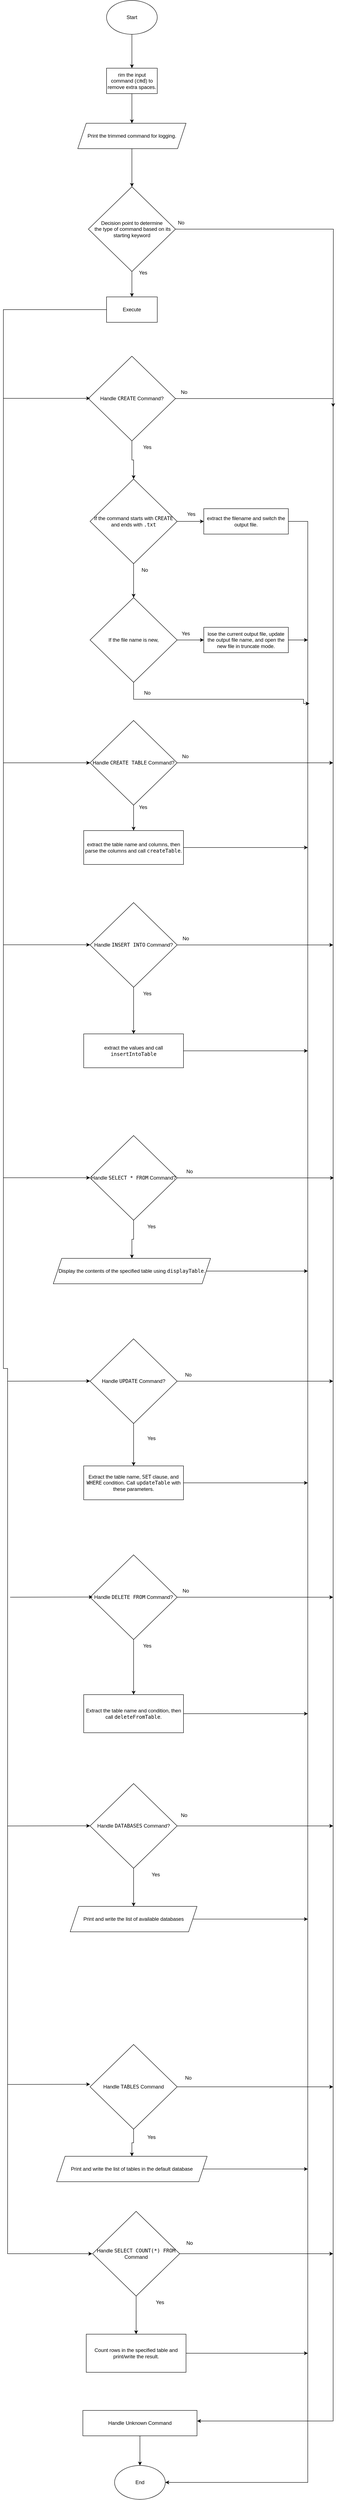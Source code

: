 <mxfile version="26.0.8">
  <diagram name="Page-1" id="RkYJRuTOCLDHpEf45YF-">
    <mxGraphModel grid="1" page="1" gridSize="10" guides="1" tooltips="1" connect="1" arrows="1" fold="1" pageScale="1" pageWidth="827" pageHeight="1169" math="0" shadow="0">
      <root>
        <mxCell id="0" />
        <mxCell id="1" parent="0" />
        <mxCell id="dFNncymitzB5W2HQrr7a-54" value="" style="edgeStyle=orthogonalEdgeStyle;rounded=0;orthogonalLoop=1;jettySize=auto;html=1;" edge="1" parent="1" source="dFNncymitzB5W2HQrr7a-1" target="dFNncymitzB5W2HQrr7a-2">
          <mxGeometry relative="1" as="geometry" />
        </mxCell>
        <mxCell id="dFNncymitzB5W2HQrr7a-1" value="Start" style="ellipse;whiteSpace=wrap;html=1;" vertex="1" parent="1">
          <mxGeometry x="354" y="70" width="120" height="80" as="geometry" />
        </mxCell>
        <mxCell id="dFNncymitzB5W2HQrr7a-55" value="" style="edgeStyle=orthogonalEdgeStyle;rounded=0;orthogonalLoop=1;jettySize=auto;html=1;" edge="1" parent="1" source="dFNncymitzB5W2HQrr7a-2" target="dFNncymitzB5W2HQrr7a-3">
          <mxGeometry relative="1" as="geometry" />
        </mxCell>
        <mxCell id="dFNncymitzB5W2HQrr7a-2" value="rim the input command (&lt;code&gt;cmd&lt;/code&gt;) to remove extra spaces." style="rounded=0;whiteSpace=wrap;html=1;" vertex="1" parent="1">
          <mxGeometry x="354" y="230" width="120" height="60" as="geometry" />
        </mxCell>
        <mxCell id="dFNncymitzB5W2HQrr7a-56" value="" style="edgeStyle=orthogonalEdgeStyle;rounded=0;orthogonalLoop=1;jettySize=auto;html=1;" edge="1" parent="1" source="dFNncymitzB5W2HQrr7a-3" target="dFNncymitzB5W2HQrr7a-4">
          <mxGeometry relative="1" as="geometry" />
        </mxCell>
        <mxCell id="dFNncymitzB5W2HQrr7a-3" value="Print the trimmed command for logging." style="shape=parallelogram;perimeter=parallelogramPerimeter;whiteSpace=wrap;html=1;fixedSize=1;" vertex="1" parent="1">
          <mxGeometry x="286" y="360" width="256" height="60" as="geometry" />
        </mxCell>
        <mxCell id="dFNncymitzB5W2HQrr7a-57" value="" style="edgeStyle=orthogonalEdgeStyle;rounded=0;orthogonalLoop=1;jettySize=auto;html=1;" edge="1" parent="1" source="dFNncymitzB5W2HQrr7a-4" target="dFNncymitzB5W2HQrr7a-5">
          <mxGeometry relative="1" as="geometry" />
        </mxCell>
        <mxCell id="dFNncymitzB5W2HQrr7a-90" style="edgeStyle=orthogonalEdgeStyle;rounded=0;orthogonalLoop=1;jettySize=auto;html=1;" edge="1" parent="1" source="dFNncymitzB5W2HQrr7a-4">
          <mxGeometry relative="1" as="geometry">
            <mxPoint x="890" y="1030" as="targetPoint" />
          </mxGeometry>
        </mxCell>
        <mxCell id="dFNncymitzB5W2HQrr7a-4" value="Decision point to determine&lt;div&gt;&amp;nbsp;the type of command based on its starting keyword&lt;/div&gt;" style="rhombus;whiteSpace=wrap;html=1;" vertex="1" parent="1">
          <mxGeometry x="311" y="510" width="206" height="200" as="geometry" />
        </mxCell>
        <mxCell id="dFNncymitzB5W2HQrr7a-59" value="" style="edgeStyle=orthogonalEdgeStyle;rounded=0;orthogonalLoop=1;jettySize=auto;html=1;exitX=0;exitY=0.5;exitDx=0;exitDy=0;" edge="1" parent="1" source="dFNncymitzB5W2HQrr7a-5">
          <mxGeometry relative="1" as="geometry">
            <mxPoint x="376.003" y="840" as="sourcePoint" />
            <mxPoint x="320" y="5390" as="targetPoint" />
            <Array as="points">
              <mxPoint x="110" y="800" />
              <mxPoint x="110" y="3300" />
              <mxPoint x="120" y="3300" />
              <mxPoint x="120" y="5390" />
            </Array>
          </mxGeometry>
        </mxCell>
        <mxCell id="dFNncymitzB5W2HQrr7a-5" value="Execute" style="rounded=0;whiteSpace=wrap;html=1;" vertex="1" parent="1">
          <mxGeometry x="354" y="770" width="120" height="60" as="geometry" />
        </mxCell>
        <mxCell id="dFNncymitzB5W2HQrr7a-40" value="" style="edgeStyle=orthogonalEdgeStyle;rounded=0;orthogonalLoop=1;jettySize=auto;html=1;" edge="1" parent="1" source="dFNncymitzB5W2HQrr7a-7" target="dFNncymitzB5W2HQrr7a-29">
          <mxGeometry relative="1" as="geometry" />
        </mxCell>
        <mxCell id="dFNncymitzB5W2HQrr7a-69" style="edgeStyle=orthogonalEdgeStyle;rounded=0;orthogonalLoop=1;jettySize=auto;html=1;exitX=1;exitY=0.5;exitDx=0;exitDy=0;entryX=1.001;entryY=0.417;entryDx=0;entryDy=0;entryPerimeter=0;" edge="1" parent="1" source="dFNncymitzB5W2HQrr7a-7" target="dFNncymitzB5W2HQrr7a-48">
          <mxGeometry relative="1" as="geometry">
            <Array as="points">
              <mxPoint x="890" y="1010" />
              <mxPoint x="890" y="5785" />
            </Array>
          </mxGeometry>
        </mxCell>
        <mxCell id="dFNncymitzB5W2HQrr7a-7" value="Handle &lt;code&gt;CREATE&lt;/code&gt; Command?" style="rhombus;whiteSpace=wrap;html=1;" vertex="1" parent="1">
          <mxGeometry x="311" y="910" width="206" height="200" as="geometry" />
        </mxCell>
        <mxCell id="dFNncymitzB5W2HQrr7a-13" value="" style="edgeStyle=orthogonalEdgeStyle;rounded=0;orthogonalLoop=1;jettySize=auto;html=1;" edge="1" parent="1" source="dFNncymitzB5W2HQrr7a-9" target="dFNncymitzB5W2HQrr7a-10">
          <mxGeometry relative="1" as="geometry" />
        </mxCell>
        <mxCell id="dFNncymitzB5W2HQrr7a-70" style="edgeStyle=orthogonalEdgeStyle;rounded=0;orthogonalLoop=1;jettySize=auto;html=1;" edge="1" parent="1" source="dFNncymitzB5W2HQrr7a-9">
          <mxGeometry relative="1" as="geometry">
            <mxPoint x="890" y="1870" as="targetPoint" />
          </mxGeometry>
        </mxCell>
        <mxCell id="dFNncymitzB5W2HQrr7a-9" value="Handle &lt;code&gt;CREATE TABLE&lt;/code&gt; Command?" style="rhombus;whiteSpace=wrap;html=1;" vertex="1" parent="1">
          <mxGeometry x="315" y="1770" width="206" height="200" as="geometry" />
        </mxCell>
        <mxCell id="dFNncymitzB5W2HQrr7a-82" style="edgeStyle=orthogonalEdgeStyle;rounded=0;orthogonalLoop=1;jettySize=auto;html=1;" edge="1" parent="1" source="dFNncymitzB5W2HQrr7a-10">
          <mxGeometry relative="1" as="geometry">
            <mxPoint x="830.0" y="2070" as="targetPoint" />
          </mxGeometry>
        </mxCell>
        <mxCell id="dFNncymitzB5W2HQrr7a-10" value="extract the table name and columns, then parse the columns and call &lt;code&gt;createTable&lt;/code&gt;." style="rounded=0;whiteSpace=wrap;html=1;" vertex="1" parent="1">
          <mxGeometry x="300" y="2030" width="236" height="80" as="geometry" />
        </mxCell>
        <mxCell id="dFNncymitzB5W2HQrr7a-42" value="" style="edgeStyle=orthogonalEdgeStyle;rounded=0;orthogonalLoop=1;jettySize=auto;html=1;" edge="1" parent="1" source="dFNncymitzB5W2HQrr7a-11" target="dFNncymitzB5W2HQrr7a-12">
          <mxGeometry relative="1" as="geometry" />
        </mxCell>
        <mxCell id="dFNncymitzB5W2HQrr7a-71" style="edgeStyle=orthogonalEdgeStyle;rounded=0;orthogonalLoop=1;jettySize=auto;html=1;" edge="1" parent="1" source="dFNncymitzB5W2HQrr7a-11">
          <mxGeometry relative="1" as="geometry">
            <mxPoint x="890" y="2300.0" as="targetPoint" />
          </mxGeometry>
        </mxCell>
        <mxCell id="dFNncymitzB5W2HQrr7a-11" value="Handle &lt;code&gt;INSERT INTO&lt;/code&gt; Command?" style="rhombus;whiteSpace=wrap;html=1;" vertex="1" parent="1">
          <mxGeometry x="315" y="2200" width="206" height="200" as="geometry" />
        </mxCell>
        <mxCell id="dFNncymitzB5W2HQrr7a-83" style="edgeStyle=orthogonalEdgeStyle;rounded=0;orthogonalLoop=1;jettySize=auto;html=1;" edge="1" parent="1" source="dFNncymitzB5W2HQrr7a-12">
          <mxGeometry relative="1" as="geometry">
            <mxPoint x="830.0" y="2550" as="targetPoint" />
          </mxGeometry>
        </mxCell>
        <mxCell id="dFNncymitzB5W2HQrr7a-12" value="extract the values and call &lt;code&gt;insertIntoTable&lt;/code&gt;" style="rounded=0;whiteSpace=wrap;html=1;" vertex="1" parent="1">
          <mxGeometry x="300" y="2510" width="236" height="80" as="geometry" />
        </mxCell>
        <mxCell id="dFNncymitzB5W2HQrr7a-72" value="" style="edgeStyle=orthogonalEdgeStyle;rounded=0;orthogonalLoop=1;jettySize=auto;html=1;" edge="1" parent="1" source="dFNncymitzB5W2HQrr7a-17" target="dFNncymitzB5W2HQrr7a-46">
          <mxGeometry relative="1" as="geometry" />
        </mxCell>
        <mxCell id="dFNncymitzB5W2HQrr7a-73" style="edgeStyle=orthogonalEdgeStyle;rounded=0;orthogonalLoop=1;jettySize=auto;html=1;" edge="1" parent="1" source="dFNncymitzB5W2HQrr7a-17">
          <mxGeometry relative="1" as="geometry">
            <mxPoint x="891.667" y="2850" as="targetPoint" />
          </mxGeometry>
        </mxCell>
        <mxCell id="dFNncymitzB5W2HQrr7a-17" value="&lt;div&gt;Handle &lt;code&gt;SELECT * FROM&lt;/code&gt; Command?&lt;/div&gt;" style="rhombus;whiteSpace=wrap;html=1;" vertex="1" parent="1">
          <mxGeometry x="315" y="2750" width="206" height="200" as="geometry" />
        </mxCell>
        <mxCell id="dFNncymitzB5W2HQrr7a-43" value="" style="edgeStyle=orthogonalEdgeStyle;rounded=0;orthogonalLoop=1;jettySize=auto;html=1;" edge="1" parent="1" source="dFNncymitzB5W2HQrr7a-19" target="dFNncymitzB5W2HQrr7a-20">
          <mxGeometry relative="1" as="geometry" />
        </mxCell>
        <mxCell id="dFNncymitzB5W2HQrr7a-74" style="edgeStyle=orthogonalEdgeStyle;rounded=0;orthogonalLoop=1;jettySize=auto;html=1;" edge="1" parent="1" source="dFNncymitzB5W2HQrr7a-19">
          <mxGeometry relative="1" as="geometry">
            <mxPoint x="890" y="3330" as="targetPoint" />
          </mxGeometry>
        </mxCell>
        <mxCell id="dFNncymitzB5W2HQrr7a-19" value="Handle &lt;code&gt;UPDATE&lt;/code&gt; Command?" style="rhombus;whiteSpace=wrap;html=1;" vertex="1" parent="1">
          <mxGeometry x="315" y="3230" width="206" height="200" as="geometry" />
        </mxCell>
        <mxCell id="dFNncymitzB5W2HQrr7a-85" style="edgeStyle=orthogonalEdgeStyle;rounded=0;orthogonalLoop=1;jettySize=auto;html=1;" edge="1" parent="1" source="dFNncymitzB5W2HQrr7a-20">
          <mxGeometry relative="1" as="geometry">
            <mxPoint x="830.0" y="3570.0" as="targetPoint" />
          </mxGeometry>
        </mxCell>
        <mxCell id="dFNncymitzB5W2HQrr7a-20" value="Extract the table name, &lt;code&gt;SET&lt;/code&gt; clause, and &lt;code&gt;WHERE&lt;/code&gt; condition. Call &lt;code&gt;updateTable&lt;/code&gt; with these parameters." style="rounded=0;whiteSpace=wrap;html=1;" vertex="1" parent="1">
          <mxGeometry x="300" y="3530" width="236" height="80" as="geometry" />
        </mxCell>
        <mxCell id="dFNncymitzB5W2HQrr7a-44" style="edgeStyle=orthogonalEdgeStyle;rounded=0;orthogonalLoop=1;jettySize=auto;html=1;entryX=0.5;entryY=0;entryDx=0;entryDy=0;" edge="1" parent="1" source="dFNncymitzB5W2HQrr7a-21" target="dFNncymitzB5W2HQrr7a-22">
          <mxGeometry relative="1" as="geometry" />
        </mxCell>
        <mxCell id="dFNncymitzB5W2HQrr7a-75" style="edgeStyle=orthogonalEdgeStyle;rounded=0;orthogonalLoop=1;jettySize=auto;html=1;" edge="1" parent="1" source="dFNncymitzB5W2HQrr7a-21">
          <mxGeometry relative="1" as="geometry">
            <mxPoint x="890" y="3840" as="targetPoint" />
          </mxGeometry>
        </mxCell>
        <mxCell id="dFNncymitzB5W2HQrr7a-21" value="Handle &lt;code&gt;DELETE FROM&lt;/code&gt; Command?" style="rhombus;whiteSpace=wrap;html=1;" vertex="1" parent="1">
          <mxGeometry x="315" y="3740" width="206" height="200" as="geometry" />
        </mxCell>
        <mxCell id="dFNncymitzB5W2HQrr7a-86" style="edgeStyle=orthogonalEdgeStyle;rounded=0;orthogonalLoop=1;jettySize=auto;html=1;" edge="1" parent="1" source="dFNncymitzB5W2HQrr7a-22">
          <mxGeometry relative="1" as="geometry">
            <mxPoint x="830.0" y="4115" as="targetPoint" />
          </mxGeometry>
        </mxCell>
        <mxCell id="dFNncymitzB5W2HQrr7a-22" value="Extract the table name and condition, then call &lt;code&gt;deleteFromTable&lt;/code&gt;." style="rounded=0;whiteSpace=wrap;html=1;" vertex="1" parent="1">
          <mxGeometry x="300" y="4070" width="236" height="90" as="geometry" />
        </mxCell>
        <mxCell id="dFNncymitzB5W2HQrr7a-49" value="" style="edgeStyle=orthogonalEdgeStyle;rounded=0;orthogonalLoop=1;jettySize=auto;html=1;" edge="1" parent="1" source="dFNncymitzB5W2HQrr7a-23" target="dFNncymitzB5W2HQrr7a-45">
          <mxGeometry relative="1" as="geometry" />
        </mxCell>
        <mxCell id="dFNncymitzB5W2HQrr7a-76" style="edgeStyle=orthogonalEdgeStyle;rounded=0;orthogonalLoop=1;jettySize=auto;html=1;" edge="1" parent="1" source="dFNncymitzB5W2HQrr7a-23">
          <mxGeometry relative="1" as="geometry">
            <mxPoint x="890" y="4380" as="targetPoint" />
          </mxGeometry>
        </mxCell>
        <mxCell id="dFNncymitzB5W2HQrr7a-23" value="Handle &lt;code&gt;DATABASES&lt;/code&gt; Command?" style="rhombus;whiteSpace=wrap;html=1;" vertex="1" parent="1">
          <mxGeometry x="315" y="4280" width="206" height="200" as="geometry" />
        </mxCell>
        <mxCell id="dFNncymitzB5W2HQrr7a-50" value="" style="edgeStyle=orthogonalEdgeStyle;rounded=0;orthogonalLoop=1;jettySize=auto;html=1;" edge="1" parent="1" source="dFNncymitzB5W2HQrr7a-25" target="dFNncymitzB5W2HQrr7a-47">
          <mxGeometry relative="1" as="geometry" />
        </mxCell>
        <mxCell id="dFNncymitzB5W2HQrr7a-77" style="edgeStyle=orthogonalEdgeStyle;rounded=0;orthogonalLoop=1;jettySize=auto;html=1;" edge="1" parent="1" source="dFNncymitzB5W2HQrr7a-25">
          <mxGeometry relative="1" as="geometry">
            <mxPoint x="890" y="4996" as="targetPoint" />
          </mxGeometry>
        </mxCell>
        <mxCell id="dFNncymitzB5W2HQrr7a-25" value="Handle &lt;code&gt;TABLES&lt;/code&gt; Command" style="rhombus;whiteSpace=wrap;html=1;" vertex="1" parent="1">
          <mxGeometry x="315" y="4896" width="206" height="200" as="geometry" />
        </mxCell>
        <mxCell id="dFNncymitzB5W2HQrr7a-51" value="" style="edgeStyle=orthogonalEdgeStyle;rounded=0;orthogonalLoop=1;jettySize=auto;html=1;" edge="1" parent="1" source="dFNncymitzB5W2HQrr7a-27" target="dFNncymitzB5W2HQrr7a-28">
          <mxGeometry relative="1" as="geometry" />
        </mxCell>
        <mxCell id="dFNncymitzB5W2HQrr7a-78" style="edgeStyle=orthogonalEdgeStyle;rounded=0;orthogonalLoop=1;jettySize=auto;html=1;" edge="1" parent="1" source="dFNncymitzB5W2HQrr7a-27">
          <mxGeometry relative="1" as="geometry">
            <mxPoint x="890" y="5390" as="targetPoint" />
          </mxGeometry>
        </mxCell>
        <mxCell id="dFNncymitzB5W2HQrr7a-27" value="Handle &lt;code&gt;SELECT COUNT(*) FROM&lt;/code&gt; Command" style="rhombus;whiteSpace=wrap;html=1;" vertex="1" parent="1">
          <mxGeometry x="321" y="5290" width="206" height="200" as="geometry" />
        </mxCell>
        <mxCell id="dFNncymitzB5W2HQrr7a-89" style="edgeStyle=orthogonalEdgeStyle;rounded=0;orthogonalLoop=1;jettySize=auto;html=1;" edge="1" parent="1" source="dFNncymitzB5W2HQrr7a-28">
          <mxGeometry relative="1" as="geometry">
            <mxPoint x="830.0" y="5625" as="targetPoint" />
          </mxGeometry>
        </mxCell>
        <mxCell id="dFNncymitzB5W2HQrr7a-28" value="Count rows in the specified table and print/write the result." style="rounded=0;whiteSpace=wrap;html=1;" vertex="1" parent="1">
          <mxGeometry x="306" y="5580" width="236" height="90" as="geometry" />
        </mxCell>
        <mxCell id="dFNncymitzB5W2HQrr7a-33" value="" style="edgeStyle=orthogonalEdgeStyle;rounded=0;orthogonalLoop=1;jettySize=auto;html=1;" edge="1" parent="1" source="dFNncymitzB5W2HQrr7a-29" target="dFNncymitzB5W2HQrr7a-30">
          <mxGeometry relative="1" as="geometry" />
        </mxCell>
        <mxCell id="dFNncymitzB5W2HQrr7a-37" value="" style="edgeStyle=orthogonalEdgeStyle;rounded=0;orthogonalLoop=1;jettySize=auto;html=1;" edge="1" parent="1" source="dFNncymitzB5W2HQrr7a-29" target="dFNncymitzB5W2HQrr7a-31">
          <mxGeometry relative="1" as="geometry" />
        </mxCell>
        <mxCell id="dFNncymitzB5W2HQrr7a-29" value="If the command starts with &lt;code&gt;CREATE&lt;/code&gt; and ends with &lt;code&gt;.txt&lt;/code&gt;" style="rhombus;whiteSpace=wrap;html=1;" vertex="1" parent="1">
          <mxGeometry x="315" y="1200" width="206" height="200" as="geometry" />
        </mxCell>
        <mxCell id="dFNncymitzB5W2HQrr7a-80" style="edgeStyle=orthogonalEdgeStyle;rounded=0;orthogonalLoop=1;jettySize=auto;html=1;entryX=1;entryY=0.5;entryDx=0;entryDy=0;" edge="1" parent="1" source="dFNncymitzB5W2HQrr7a-30" target="dFNncymitzB5W2HQrr7a-79">
          <mxGeometry relative="1" as="geometry">
            <Array as="points">
              <mxPoint x="830" y="1300" />
              <mxPoint x="830" y="5930" />
            </Array>
          </mxGeometry>
        </mxCell>
        <mxCell id="dFNncymitzB5W2HQrr7a-30" value="extract the filename and switch the output file." style="rounded=0;whiteSpace=wrap;html=1;" vertex="1" parent="1">
          <mxGeometry x="584" y="1270" width="200" height="60" as="geometry" />
        </mxCell>
        <mxCell id="dFNncymitzB5W2HQrr7a-34" value="" style="edgeStyle=orthogonalEdgeStyle;rounded=0;orthogonalLoop=1;jettySize=auto;html=1;" edge="1" parent="1" source="dFNncymitzB5W2HQrr7a-31" target="dFNncymitzB5W2HQrr7a-32">
          <mxGeometry relative="1" as="geometry" />
        </mxCell>
        <mxCell id="dFNncymitzB5W2HQrr7a-105" style="edgeStyle=orthogonalEdgeStyle;rounded=0;orthogonalLoop=1;jettySize=auto;html=1;" edge="1" parent="1" source="dFNncymitzB5W2HQrr7a-31">
          <mxGeometry relative="1" as="geometry">
            <mxPoint x="834" y="1730" as="targetPoint" />
            <Array as="points">
              <mxPoint x="418" y="1720" />
              <mxPoint x="820" y="1720" />
              <mxPoint x="820" y="1730" />
            </Array>
          </mxGeometry>
        </mxCell>
        <mxCell id="dFNncymitzB5W2HQrr7a-31" value="If the file name is new," style="rhombus;whiteSpace=wrap;html=1;" vertex="1" parent="1">
          <mxGeometry x="315" y="1480" width="206" height="200" as="geometry" />
        </mxCell>
        <mxCell id="dFNncymitzB5W2HQrr7a-81" style="edgeStyle=orthogonalEdgeStyle;rounded=0;orthogonalLoop=1;jettySize=auto;html=1;" edge="1" parent="1" source="dFNncymitzB5W2HQrr7a-32">
          <mxGeometry relative="1" as="geometry">
            <mxPoint x="830" y="1580" as="targetPoint" />
          </mxGeometry>
        </mxCell>
        <mxCell id="dFNncymitzB5W2HQrr7a-32" value="lose the current output file, update the output file name, and open the new file in truncate mode." style="rounded=0;whiteSpace=wrap;html=1;" vertex="1" parent="1">
          <mxGeometry x="584" y="1550" width="200" height="60" as="geometry" />
        </mxCell>
        <mxCell id="dFNncymitzB5W2HQrr7a-35" value="Yes" style="text;html=1;align=center;verticalAlign=middle;resizable=0;points=[];autosize=1;strokeColor=none;fillColor=none;" vertex="1" parent="1">
          <mxGeometry x="534" y="1268" width="40" height="30" as="geometry" />
        </mxCell>
        <mxCell id="dFNncymitzB5W2HQrr7a-36" value="Yes" style="text;html=1;align=center;verticalAlign=middle;resizable=0;points=[];autosize=1;strokeColor=none;fillColor=none;" vertex="1" parent="1">
          <mxGeometry x="521" y="1550" width="40" height="30" as="geometry" />
        </mxCell>
        <mxCell id="dFNncymitzB5W2HQrr7a-38" value="No" style="text;html=1;align=center;verticalAlign=middle;resizable=0;points=[];autosize=1;strokeColor=none;fillColor=none;" vertex="1" parent="1">
          <mxGeometry x="424" y="1400" width="40" height="30" as="geometry" />
        </mxCell>
        <mxCell id="dFNncymitzB5W2HQrr7a-87" style="edgeStyle=orthogonalEdgeStyle;rounded=0;orthogonalLoop=1;jettySize=auto;html=1;" edge="1" parent="1" source="dFNncymitzB5W2HQrr7a-45">
          <mxGeometry relative="1" as="geometry">
            <mxPoint x="830.0" y="4600" as="targetPoint" />
          </mxGeometry>
        </mxCell>
        <mxCell id="dFNncymitzB5W2HQrr7a-45" value="Print and write the list of available databases" style="shape=parallelogram;perimeter=parallelogramPerimeter;whiteSpace=wrap;html=1;fixedSize=1;" vertex="1" parent="1">
          <mxGeometry x="268" y="4570" width="300" height="60" as="geometry" />
        </mxCell>
        <mxCell id="dFNncymitzB5W2HQrr7a-84" style="edgeStyle=orthogonalEdgeStyle;rounded=0;orthogonalLoop=1;jettySize=auto;html=1;" edge="1" parent="1" source="dFNncymitzB5W2HQrr7a-46">
          <mxGeometry relative="1" as="geometry">
            <mxPoint x="830.0" y="3070.0" as="targetPoint" />
          </mxGeometry>
        </mxCell>
        <mxCell id="dFNncymitzB5W2HQrr7a-46" value="Display the contents of the specified table using &lt;code&gt;displayTable&lt;/code&gt;." style="shape=parallelogram;perimeter=parallelogramPerimeter;whiteSpace=wrap;html=1;fixedSize=1;" vertex="1" parent="1">
          <mxGeometry x="228" y="3040" width="372" height="60" as="geometry" />
        </mxCell>
        <mxCell id="dFNncymitzB5W2HQrr7a-88" style="edgeStyle=orthogonalEdgeStyle;rounded=0;orthogonalLoop=1;jettySize=auto;html=1;" edge="1" parent="1" source="dFNncymitzB5W2HQrr7a-47">
          <mxGeometry relative="1" as="geometry">
            <mxPoint x="830.0" y="5190" as="targetPoint" />
          </mxGeometry>
        </mxCell>
        <mxCell id="dFNncymitzB5W2HQrr7a-47" value="Print and write the list of tables in the default database" style="shape=parallelogram;perimeter=parallelogramPerimeter;whiteSpace=wrap;html=1;fixedSize=1;" vertex="1" parent="1">
          <mxGeometry x="236" y="5160" width="356" height="60" as="geometry" />
        </mxCell>
        <mxCell id="dFNncymitzB5W2HQrr7a-115" value="" style="edgeStyle=orthogonalEdgeStyle;rounded=0;orthogonalLoop=1;jettySize=auto;html=1;" edge="1" parent="1" source="dFNncymitzB5W2HQrr7a-48" target="dFNncymitzB5W2HQrr7a-79">
          <mxGeometry relative="1" as="geometry" />
        </mxCell>
        <mxCell id="dFNncymitzB5W2HQrr7a-48" value="Handle Unknown Command" style="rounded=0;whiteSpace=wrap;html=1;" vertex="1" parent="1">
          <mxGeometry x="298" y="5760" width="270" height="60" as="geometry" />
        </mxCell>
        <mxCell id="dFNncymitzB5W2HQrr7a-60" value="" style="endArrow=classic;html=1;rounded=0;entryX=0;entryY=0.5;entryDx=0;entryDy=0;" edge="1" parent="1" target="dFNncymitzB5W2HQrr7a-9">
          <mxGeometry width="50" height="50" relative="1" as="geometry">
            <mxPoint x="110" y="1870" as="sourcePoint" />
            <mxPoint x="330" y="1820" as="targetPoint" />
          </mxGeometry>
        </mxCell>
        <mxCell id="dFNncymitzB5W2HQrr7a-61" value="" style="endArrow=classic;html=1;rounded=0;entryX=0;entryY=0.5;entryDx=0;entryDy=0;" edge="1" parent="1">
          <mxGeometry width="50" height="50" relative="1" as="geometry">
            <mxPoint x="110" y="2299.64" as="sourcePoint" />
            <mxPoint x="315" y="2299.64" as="targetPoint" />
          </mxGeometry>
        </mxCell>
        <mxCell id="dFNncymitzB5W2HQrr7a-62" value="" style="endArrow=classic;html=1;rounded=0;entryX=0;entryY=0.5;entryDx=0;entryDy=0;" edge="1" parent="1">
          <mxGeometry width="50" height="50" relative="1" as="geometry">
            <mxPoint x="110" y="2849.64" as="sourcePoint" />
            <mxPoint x="315" y="2849.64" as="targetPoint" />
          </mxGeometry>
        </mxCell>
        <mxCell id="dFNncymitzB5W2HQrr7a-63" value="" style="endArrow=classic;html=1;rounded=0;entryX=0;entryY=0.5;entryDx=0;entryDy=0;" edge="1" parent="1">
          <mxGeometry width="50" height="50" relative="1" as="geometry">
            <mxPoint x="120" y="3330" as="sourcePoint" />
            <mxPoint x="315" y="3329.64" as="targetPoint" />
          </mxGeometry>
        </mxCell>
        <mxCell id="dFNncymitzB5W2HQrr7a-64" value="" style="endArrow=classic;html=1;rounded=0;entryX=0;entryY=0.5;entryDx=0;entryDy=0;" edge="1" parent="1">
          <mxGeometry width="50" height="50" relative="1" as="geometry">
            <mxPoint x="126" y="3840" as="sourcePoint" />
            <mxPoint x="321" y="3839.64" as="targetPoint" />
          </mxGeometry>
        </mxCell>
        <mxCell id="dFNncymitzB5W2HQrr7a-65" value="" style="endArrow=classic;html=1;rounded=0;entryX=0;entryY=0.5;entryDx=0;entryDy=0;" edge="1" parent="1">
          <mxGeometry width="50" height="50" relative="1" as="geometry">
            <mxPoint x="120" y="4380.13" as="sourcePoint" />
            <mxPoint x="315" y="4379.77" as="targetPoint" />
          </mxGeometry>
        </mxCell>
        <mxCell id="dFNncymitzB5W2HQrr7a-67" value="" style="endArrow=classic;html=1;rounded=0;entryX=0;entryY=0.5;entryDx=0;entryDy=0;" edge="1" parent="1">
          <mxGeometry width="50" height="50" relative="1" as="geometry">
            <mxPoint x="120" y="4990.36" as="sourcePoint" />
            <mxPoint x="315" y="4990" as="targetPoint" />
          </mxGeometry>
        </mxCell>
        <mxCell id="dFNncymitzB5W2HQrr7a-68" value="" style="endArrow=classic;html=1;rounded=0;entryX=0;entryY=0.5;entryDx=0;entryDy=0;" edge="1" parent="1">
          <mxGeometry width="50" height="50" relative="1" as="geometry">
            <mxPoint x="110" y="1009.44" as="sourcePoint" />
            <mxPoint x="315" y="1009.44" as="targetPoint" />
          </mxGeometry>
        </mxCell>
        <mxCell id="dFNncymitzB5W2HQrr7a-79" value="End" style="ellipse;whiteSpace=wrap;html=1;" vertex="1" parent="1">
          <mxGeometry x="373" y="5890" width="120" height="80" as="geometry" />
        </mxCell>
        <mxCell id="dFNncymitzB5W2HQrr7a-91" value="No" style="text;html=1;align=center;verticalAlign=middle;resizable=0;points=[];autosize=1;strokeColor=none;fillColor=none;" vertex="1" parent="1">
          <mxGeometry x="510" y="580" width="40" height="30" as="geometry" />
        </mxCell>
        <mxCell id="dFNncymitzB5W2HQrr7a-92" value="No" style="text;html=1;align=center;verticalAlign=middle;resizable=0;points=[];autosize=1;strokeColor=none;fillColor=none;" vertex="1" parent="1">
          <mxGeometry x="517" y="980" width="40" height="30" as="geometry" />
        </mxCell>
        <mxCell id="dFNncymitzB5W2HQrr7a-93" value="No" style="text;html=1;align=center;verticalAlign=middle;resizable=0;points=[];autosize=1;strokeColor=none;fillColor=none;" vertex="1" parent="1">
          <mxGeometry x="520" y="1840" width="40" height="30" as="geometry" />
        </mxCell>
        <mxCell id="dFNncymitzB5W2HQrr7a-94" value="No" style="text;html=1;align=center;verticalAlign=middle;resizable=0;points=[];autosize=1;strokeColor=none;fillColor=none;" vertex="1" parent="1">
          <mxGeometry x="521" y="2270" width="40" height="30" as="geometry" />
        </mxCell>
        <mxCell id="dFNncymitzB5W2HQrr7a-95" value="No" style="text;html=1;align=center;verticalAlign=middle;resizable=0;points=[];autosize=1;strokeColor=none;fillColor=none;" vertex="1" parent="1">
          <mxGeometry x="530" y="2820" width="40" height="30" as="geometry" />
        </mxCell>
        <mxCell id="dFNncymitzB5W2HQrr7a-96" value="No" style="text;html=1;align=center;verticalAlign=middle;resizable=0;points=[];autosize=1;strokeColor=none;fillColor=none;" vertex="1" parent="1">
          <mxGeometry x="527" y="3300" width="40" height="30" as="geometry" />
        </mxCell>
        <mxCell id="dFNncymitzB5W2HQrr7a-97" value="No" style="text;html=1;align=center;verticalAlign=middle;resizable=0;points=[];autosize=1;strokeColor=none;fillColor=none;" vertex="1" parent="1">
          <mxGeometry x="521" y="3810" width="40" height="30" as="geometry" />
        </mxCell>
        <mxCell id="dFNncymitzB5W2HQrr7a-98" value="No" style="text;html=1;align=center;verticalAlign=middle;resizable=0;points=[];autosize=1;strokeColor=none;fillColor=none;" vertex="1" parent="1">
          <mxGeometry x="517" y="4340" width="40" height="30" as="geometry" />
        </mxCell>
        <mxCell id="dFNncymitzB5W2HQrr7a-99" value="No" style="text;html=1;align=center;verticalAlign=middle;resizable=0;points=[];autosize=1;strokeColor=none;fillColor=none;" vertex="1" parent="1">
          <mxGeometry x="527" y="4960" width="40" height="30" as="geometry" />
        </mxCell>
        <mxCell id="dFNncymitzB5W2HQrr7a-100" value="No" style="text;html=1;align=center;verticalAlign=middle;resizable=0;points=[];autosize=1;strokeColor=none;fillColor=none;" vertex="1" parent="1">
          <mxGeometry x="530" y="5350" width="40" height="30" as="geometry" />
        </mxCell>
        <mxCell id="dFNncymitzB5W2HQrr7a-101" value="Yes" style="text;html=1;align=center;verticalAlign=middle;resizable=0;points=[];autosize=1;strokeColor=none;fillColor=none;" vertex="1" parent="1">
          <mxGeometry x="420" y="698" width="40" height="30" as="geometry" />
        </mxCell>
        <mxCell id="dFNncymitzB5W2HQrr7a-102" value="Yes" style="text;html=1;align=center;verticalAlign=middle;resizable=0;points=[];autosize=1;strokeColor=none;fillColor=none;" vertex="1" parent="1">
          <mxGeometry x="430" y="1110" width="40" height="30" as="geometry" />
        </mxCell>
        <mxCell id="dFNncymitzB5W2HQrr7a-106" value="No" style="text;html=1;align=center;verticalAlign=middle;resizable=0;points=[];autosize=1;strokeColor=none;fillColor=none;" vertex="1" parent="1">
          <mxGeometry x="430" y="1690" width="40" height="30" as="geometry" />
        </mxCell>
        <mxCell id="dFNncymitzB5W2HQrr7a-107" value="Yes" style="text;html=1;align=center;verticalAlign=middle;resizable=0;points=[];autosize=1;strokeColor=none;fillColor=none;" vertex="1" parent="1">
          <mxGeometry x="420" y="1960" width="40" height="30" as="geometry" />
        </mxCell>
        <mxCell id="dFNncymitzB5W2HQrr7a-108" value="Yes" style="text;html=1;align=center;verticalAlign=middle;resizable=0;points=[];autosize=1;strokeColor=none;fillColor=none;" vertex="1" parent="1">
          <mxGeometry x="430" y="2400" width="40" height="30" as="geometry" />
        </mxCell>
        <mxCell id="dFNncymitzB5W2HQrr7a-109" value="Yes" style="text;html=1;align=center;verticalAlign=middle;resizable=0;points=[];autosize=1;strokeColor=none;fillColor=none;" vertex="1" parent="1">
          <mxGeometry x="440" y="2950" width="40" height="30" as="geometry" />
        </mxCell>
        <mxCell id="dFNncymitzB5W2HQrr7a-110" value="Yes" style="text;html=1;align=center;verticalAlign=middle;resizable=0;points=[];autosize=1;strokeColor=none;fillColor=none;" vertex="1" parent="1">
          <mxGeometry x="440" y="3450" width="40" height="30" as="geometry" />
        </mxCell>
        <mxCell id="dFNncymitzB5W2HQrr7a-111" value="Yes" style="text;html=1;align=center;verticalAlign=middle;resizable=0;points=[];autosize=1;strokeColor=none;fillColor=none;" vertex="1" parent="1">
          <mxGeometry x="430" y="3940" width="40" height="30" as="geometry" />
        </mxCell>
        <mxCell id="dFNncymitzB5W2HQrr7a-112" value="Yes" style="text;html=1;align=center;verticalAlign=middle;resizable=0;points=[];autosize=1;strokeColor=none;fillColor=none;" vertex="1" parent="1">
          <mxGeometry x="450" y="4480" width="40" height="30" as="geometry" />
        </mxCell>
        <mxCell id="dFNncymitzB5W2HQrr7a-113" value="Yes" style="text;html=1;align=center;verticalAlign=middle;resizable=0;points=[];autosize=1;strokeColor=none;fillColor=none;" vertex="1" parent="1">
          <mxGeometry x="440" y="5100" width="40" height="30" as="geometry" />
        </mxCell>
        <mxCell id="dFNncymitzB5W2HQrr7a-114" value="Yes" style="text;html=1;align=center;verticalAlign=middle;resizable=0;points=[];autosize=1;strokeColor=none;fillColor=none;" vertex="1" parent="1">
          <mxGeometry x="460" y="5490" width="40" height="30" as="geometry" />
        </mxCell>
      </root>
    </mxGraphModel>
  </diagram>
</mxfile>

